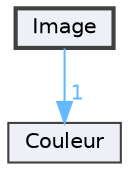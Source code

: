 digraph "Image"
{
 // LATEX_PDF_SIZE
  bgcolor="transparent";
  edge [fontname=Helvetica,fontsize=10,labelfontname=Helvetica,labelfontsize=10];
  node [fontname=Helvetica,fontsize=10,shape=box,height=0.2,width=0.4];
  compound=true
  dir_8827e7804939896a25945abd093dbc61 [label="Image", fillcolor="#edf0f7", color="grey25", style="filled,bold", URL="dir_8827e7804939896a25945abd093dbc61.html",tooltip=""];
  dir_c10672e67160e6767a95f8d6733c1264 [label="Couleur", fillcolor="#edf0f7", color="grey25", style="filled", URL="dir_c10672e67160e6767a95f8d6733c1264.html",tooltip=""];
  dir_8827e7804939896a25945abd093dbc61->dir_c10672e67160e6767a95f8d6733c1264 [headlabel="1", labeldistance=1.5 headhref="dir_000003_000002.html" href="dir_000003_000002.html" color="steelblue1" fontcolor="steelblue1"];
}
